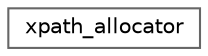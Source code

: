 digraph "类继承关系图"
{
 // INTERACTIVE_SVG=YES
 // LATEX_PDF_SIZE
  bgcolor="transparent";
  edge [fontname=Helvetica,fontsize=10,labelfontname=Helvetica,labelfontsize=10];
  node [fontname=Helvetica,fontsize=10,shape=box,height=0.2,width=0.4];
  rankdir="LR";
  Node0 [id="Node000000",label="xpath_allocator",height=0.2,width=0.4,color="grey40", fillcolor="white", style="filled",URL="$d3/d89/structxpath__allocator.html",tooltip=" "];
}
